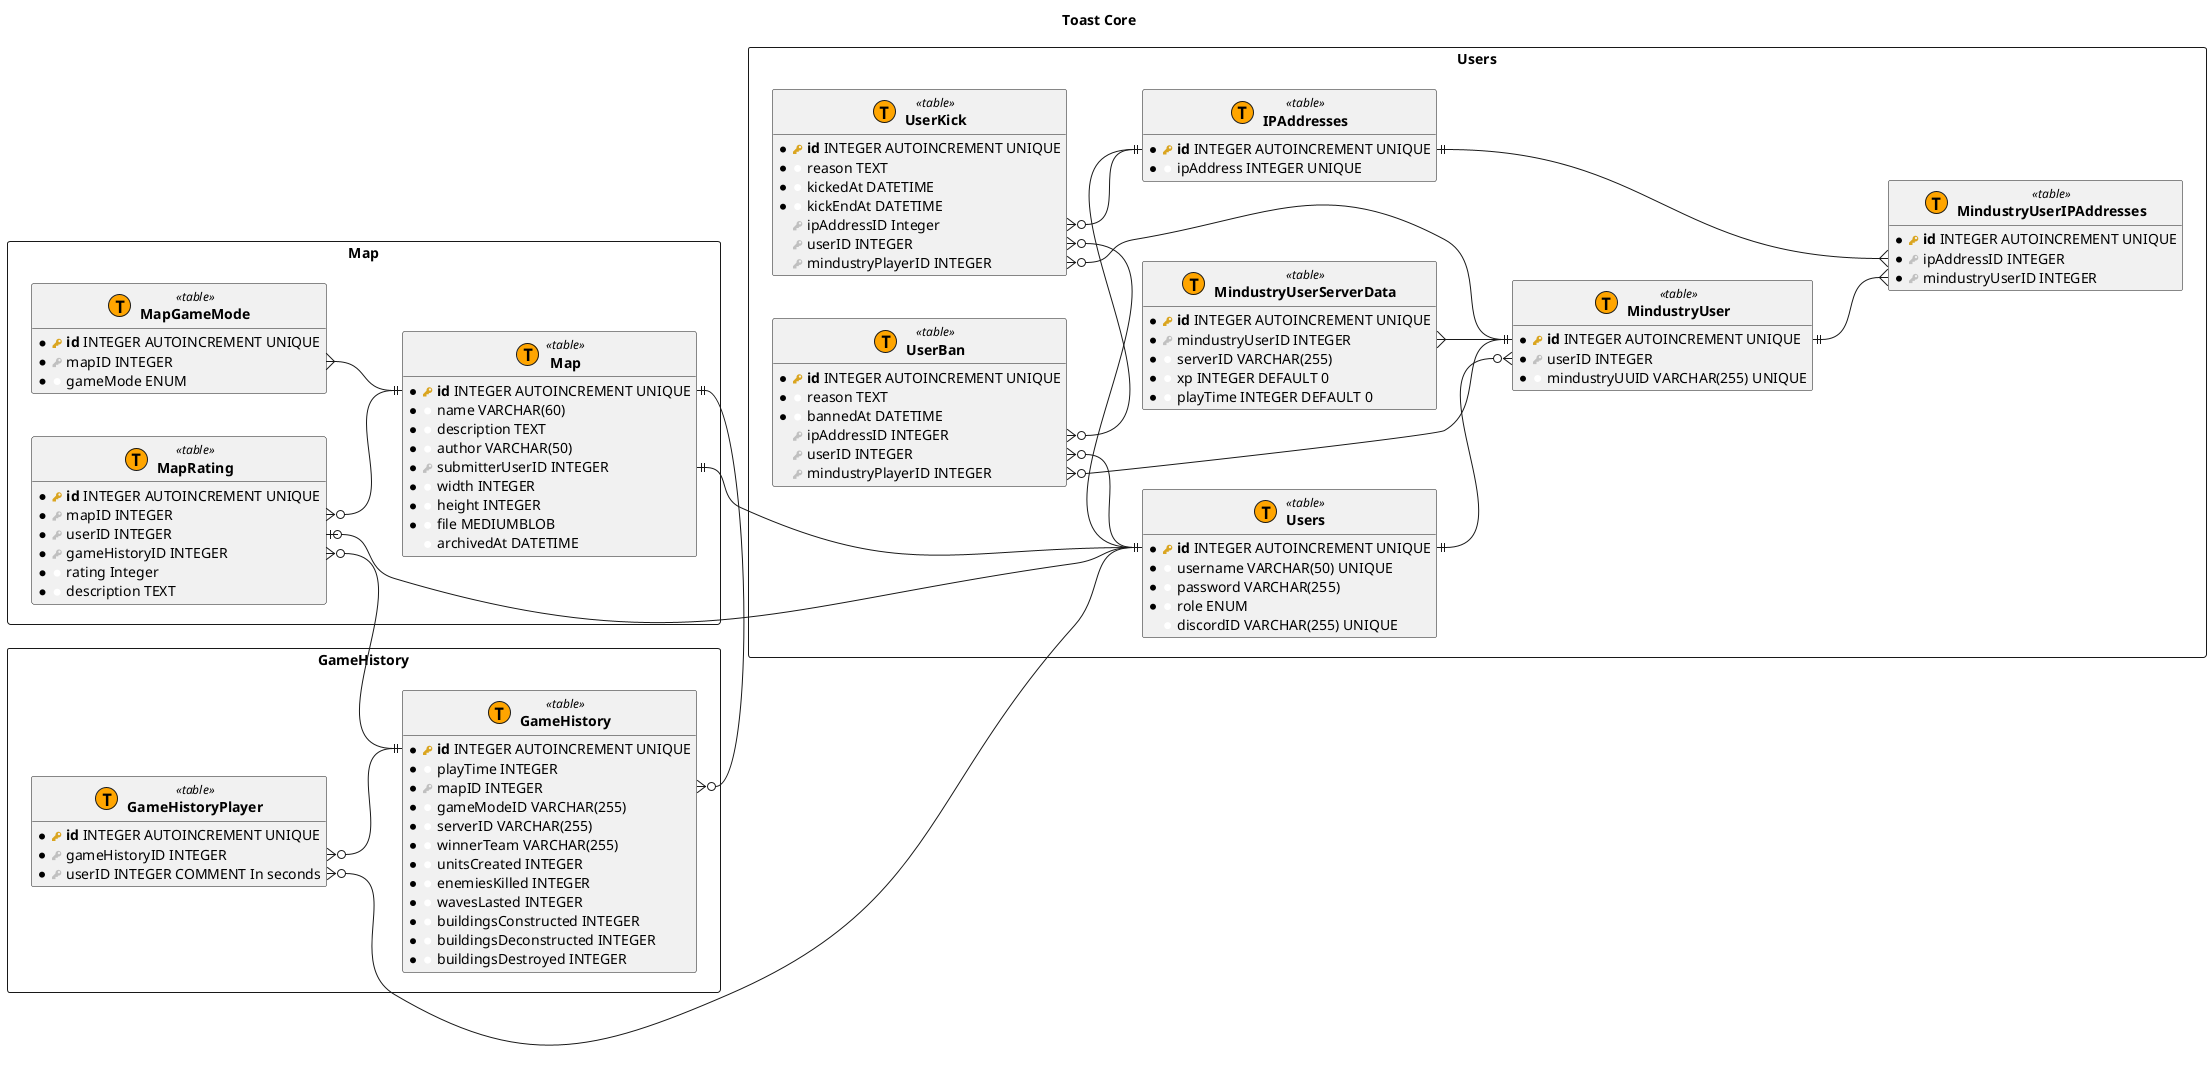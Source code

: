 @startuml

hide empty methods

!procedure $schema($name)
package "$name" as $name <<Rectangle>>
!endprocedure

!procedure $table($name)
entity "<b>$name</b>" as $name << (T, Orange) table >>
!endprocedure

!procedure $view($name)
entity "<b>$name</b>" as $name << (V, Aquamarine) view >>
!endprocedure

!procedure $pk($name)
<color:#GoldenRod><&key></color> <b>$name</b>
!endprocedure

!procedure $fk($name)
<color:#Silver><&key></color> $name
!endprocedure

!procedure $column($name)
{field} <color:#White><&media-record></color> $name
!endprocedure

title "Toast Core"

left to right direction

$schema("Users") {
    $table("Users") {
        * $pk("id") INTEGER AUTOINCREMENT UNIQUE
        * $column("username") VARCHAR(50) UNIQUE
        * $column("password") VARCHAR(255)
        * $column("role") ENUM
          $column("discordID") VARCHAR(255) UNIQUE
    }

    $table("MindustryUserServerData") {
        * $pk("id") INTEGER AUTOINCREMENT UNIQUE
        * $fk("mindustryUserID") INTEGER
        * $column("serverID") VARCHAR(255)
        * $column("xp") INTEGER DEFAULT 0
        * $column("playTime") INTEGER DEFAULT 0
    }

    $table("MindustryUser") {
        * $pk("id") INTEGER AUTOINCREMENT UNIQUE
        * $fk("userID") INTEGER
        * $column("mindustryUUID") VARCHAR(255) UNIQUE
    }

    $table("MindustryUserIPAddresses") {
        * $pk("id") INTEGER AUTOINCREMENT UNIQUE
        * $fk("ipAddressID") INTEGER
        * $fk("mindustryUserID") INTEGER
    }

    $table("IPAddresses") {
        * $pk("id") INTEGER AUTOINCREMENT UNIQUE
        * $column("ipAddress") INTEGER UNIQUE
    }

    $table("UserKick") {
        * $pk("id") INTEGER AUTOINCREMENT UNIQUE
        * $column("reason") TEXT
        * $column("kickedAt") DATETIME
        * $column("kickEndAt") DATETIME
          $fk("ipAddressID") Integer
          $fk("userID") INTEGER
          $fk("mindustryPlayerID") INTEGER
    }

    $table("UserBan") {
        * $pk("id") INTEGER AUTOINCREMENT UNIQUE
        * $column("reason") TEXT
        * $column("bannedAt") DATETIME
          $fk("ipAddressID") INTEGER
          $fk("userID") INTEGER
          $fk("mindustryPlayerID") INTEGER
    }

    Users::id ||--o{ MindustryUser::userID
    MindustryUserServerData::mindustryUserID }--|| MindustryUser::id

    MindustryUser::id ||--{ MindustryUserIPAddresses::mindustryUserID
    IPAddresses::id ||--{ MindustryUserIPAddresses::ipAddressID

    UserKick::ipAddressID }o--|| IPAddresses::id
    UserKick::userID }o--|| Users::id
    UserKick::mindustryPlayerID }o--|| MindustryUser::id
    UserBan::ipAddressID }o--|| IPAddresses::id
    UserBan::userID }o--|| Users::id
    UserBan::mindustryPlayerID }o--|| MindustryUser::id
}

$schema("Map") {
    $table("Map") {
        * $pk("id") INTEGER AUTOINCREMENT UNIQUE
        * $column("name") VARCHAR(60)
        * $column("description") TEXT
        * $column("author") VARCHAR(50)
        * $fk("submitterUserID") INTEGER
        * $column("width") INTEGER
        * $column("height") INTEGER
        * $column("file") MEDIUMBLOB
          $column("archivedAt") DATETIME
    }

    $table("MapGameMode") {
        * $pk("id") INTEGER AUTOINCREMENT UNIQUE
        * $fk("mapID") INTEGER
        * $column("gameMode") ENUM
    }

    $table("MapRating") {
        * $pk("id") INTEGER AUTOINCREMENT UNIQUE
        * $fk("mapID") INTEGER
        * $fk("userID") INTEGER
        * $fk("gameHistoryID") INTEGER
        * $column("rating") Integer
        * $column("description") TEXT
    }

    Map::submitterUserID ||---|| Users.Users::id
    MapRating::mapID }o--|| Map::id
    MapRating::userID |o--|| Users.Users::id

    MapGameMode::mapID }--|| Map::id
}

$schema("GameHistory") {
    $table("GameHistory") {
        * $pk("id") INTEGER AUTOINCREMENT UNIQUE
        * $column("playTime") INTEGER
        * $fk("mapID") INTEGER
        * $column("gameModeID") VARCHAR(255)
        * $column("serverID") VARCHAR(255)
        * $column("winnerTeam") VARCHAR(255)
        * $column("unitsCreated") INTEGER
        * $column("enemiesKilled") INTEGER
        * $column("wavesLasted") INTEGER
        * $column("buildingsConstructed") INTEGER
        * $column("buildingsDeconstructed") INTEGER
        * $column("buildingsDestroyed") INTEGER
    }

    $table("GameHistoryPlayer") {
        * $pk("id") INTEGER AUTOINCREMENT UNIQUE
        * $fk("gameHistoryID") INTEGER
        * $fk("userID") INTEGER COMMENT In seconds
    }

    GameHistoryPlayer::gameHistoryID }o--|| GameHistory::id
    GameHistoryPlayer::userID }o--|| Users.Users::id
    GameHistory::mapID }o--|| Map.Map::id
}

Map.MapRating::gameHistoryID }o--|| GameHistory.GameHistory::id

@enduml